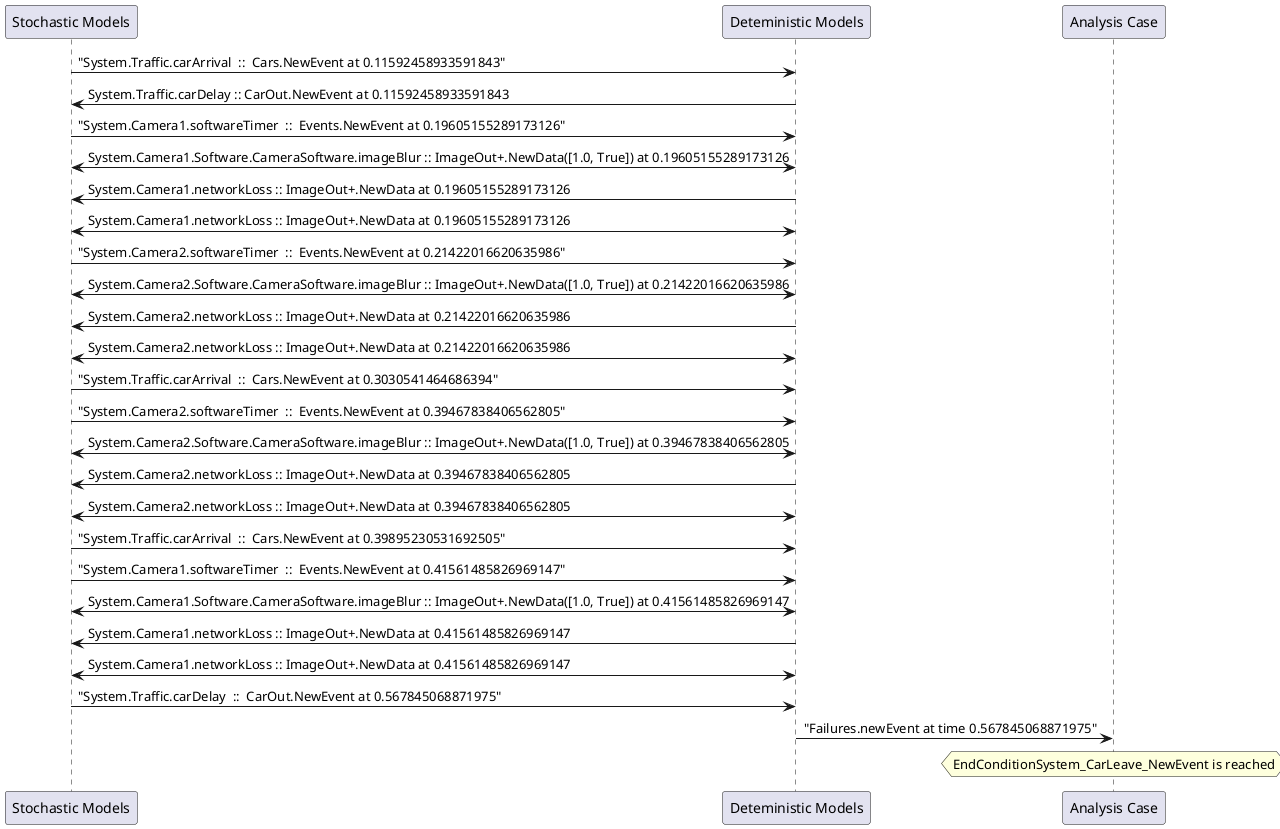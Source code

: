 
	@startuml
	participant "Stochastic Models" as stochmodel
	participant "Deteministic Models" as detmodel
	participant "Analysis Case" as analysis
	{22835_stop} stochmodel -> detmodel : "System.Traffic.carArrival  ::  Cars.NewEvent at 0.11592458933591843"
{22847_start} detmodel -> stochmodel : System.Traffic.carDelay :: CarOut.NewEvent at 0.11592458933591843
{22804_stop} stochmodel -> detmodel : "System.Camera1.softwareTimer  ::  Events.NewEvent at 0.19605155289173126"
detmodel <-> stochmodel : System.Camera1.Software.CameraSoftware.imageBlur :: ImageOut+.NewData([1.0, True]) at 0.19605155289173126
detmodel -> stochmodel : System.Camera1.networkLoss :: ImageOut+.NewData at 0.19605155289173126
detmodel <-> stochmodel : System.Camera1.networkLoss :: ImageOut+.NewData at 0.19605155289173126
{22820_stop} stochmodel -> detmodel : "System.Camera2.softwareTimer  ::  Events.NewEvent at 0.21422016620635986"
detmodel <-> stochmodel : System.Camera2.Software.CameraSoftware.imageBlur :: ImageOut+.NewData([1.0, True]) at 0.21422016620635986
detmodel -> stochmodel : System.Camera2.networkLoss :: ImageOut+.NewData at 0.21422016620635986
detmodel <-> stochmodel : System.Camera2.networkLoss :: ImageOut+.NewData at 0.21422016620635986
{22836_stop} stochmodel -> detmodel : "System.Traffic.carArrival  ::  Cars.NewEvent at 0.3030541464686394"
{22821_stop} stochmodel -> detmodel : "System.Camera2.softwareTimer  ::  Events.NewEvent at 0.39467838406562805"
detmodel <-> stochmodel : System.Camera2.Software.CameraSoftware.imageBlur :: ImageOut+.NewData([1.0, True]) at 0.39467838406562805
detmodel -> stochmodel : System.Camera2.networkLoss :: ImageOut+.NewData at 0.39467838406562805
detmodel <-> stochmodel : System.Camera2.networkLoss :: ImageOut+.NewData at 0.39467838406562805
{22837_stop} stochmodel -> detmodel : "System.Traffic.carArrival  ::  Cars.NewEvent at 0.39895230531692505"
{22805_stop} stochmodel -> detmodel : "System.Camera1.softwareTimer  ::  Events.NewEvent at 0.41561485826969147"
detmodel <-> stochmodel : System.Camera1.Software.CameraSoftware.imageBlur :: ImageOut+.NewData([1.0, True]) at 0.41561485826969147
detmodel -> stochmodel : System.Camera1.networkLoss :: ImageOut+.NewData at 0.41561485826969147
detmodel <-> stochmodel : System.Camera1.networkLoss :: ImageOut+.NewData at 0.41561485826969147
{22847_stop} stochmodel -> detmodel : "System.Traffic.carDelay  ::  CarOut.NewEvent at 0.567845068871975"
{22847_start} <-> {22847_stop} : delay
detmodel -> analysis : "Failures.newEvent at time 0.567845068871975"
hnote over analysis 
EndConditionSystem_CarLeave_NewEvent is reached
endnote
@enduml